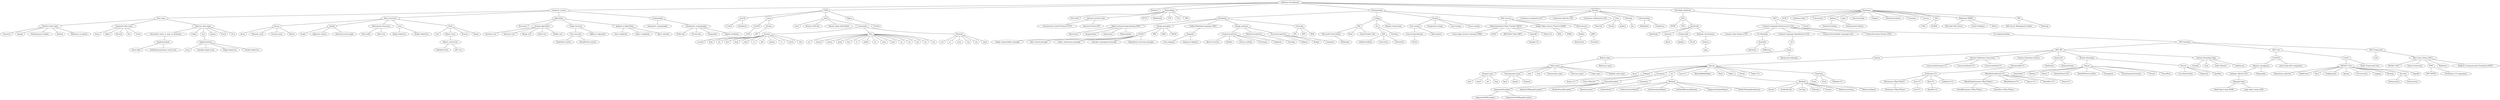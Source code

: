 graph expertise {

    software_development[label="Software development"]
    software_development -- computer_science
    software_development -- unix
    software_development -- windows
    software_development -- networking
    software_development -- programming
    software_development -- devops
    software_development -- developer_platforms
    software_development -- databases

    computer_science[label="Computer science"]
    computer_science -- data_types
    computer_science -- data_structures
    computer_science -- algorithms
    computer_science -- cryptography

    data_types[label="Data types"]
    data_types -- primitive_data_types
    data_types -- composite_data_types
    data_types -- abstract_data_types

    primitive_data_types[label="Primitive data types"]
    primitive_data_types -- character
    primitive_data_types -- integer
    primitive_data_types -- primitive_data_types_flpn
    primitive_data_types -- boolean
    primitive_data_types -- reference

    character[label="Character"]
    integer[label="Integer"]
    primitive_data_types_flpn[label="Floating-point number"]
    boolean[label="Boolean"]
    reference[label="Reference or pointer"]

    composite_data_types[label="Composite data types"]
    composite_data_types -- cdt_array
    composite_data_types -- cdt_object
    composite_data_types -- cdt_record
    composite_data_types -- cdt_set
    composite_data_types -- cdt_union

    cdt_array[label="Array"]
    cdt_object[label="Object"]
    cdt_record[label="Record"]
    cdt_set[label="Set"]
    cdt_union[label="Union"]

    abstract_data_types[label="Abstract data types"]
    abstract_data_types -- associative_array
    abstract_data_types -- adt_graph
    abstract_data_types -- adt_list
    abstract_data_types -- adt_queue
    abstract_data_types -- adt_stack
    abstract_data_types -- adt_tree

    associative_array[label="Associative array, or map, or dictionary"]
    associative_array -- aa_implementation
    
    aa_implementation[label="Implementation"]
    aa_implementation -- aa_implementation_hash_table
    aa_implementation -- aa_implementation_self_balancing_binary_search_tree
    
    aa_implementation_hash_table[label="Hash table"]
    aa_implementation_self_balancing_binary_search_tree[label="Self-balancing binary search tree"]

    adt_list[label="List"]
    adt_list -- adt_list_implementation

    adt_list_implementation[label="Implementation"]
    adt_list_implementation -- adt_list_implementation_array
    adt_list_implementation -- adt_list_implementation_vla
    adt_list_implementation -- adt_list_implementation_sll
    adt_list_implementation -- adt_list_implementation_dll

    adt_list_implementation_array[label="Array"]
    adt_list_implementation_vla[label="Variable length array"]
    adt_list_implementation_sll[label="Singly linked list"]
    adt_list_implementation_dll[label="Doubly linked list"]

    adt_stack[label="Stack"]
    adt_queue[label="Queue"]
    adt_tree[label="Tree"]
    adt_graph[label="Graph"]

    data_structures[label="Data structures"]
    data_structures -- arrays
    data_structures -- graphs
    data_structures -- hash_based_structures
    data_structures -- lists
    data_structures -- trees

    arrays[label="Arrays"]
    arrays -- array
    arrays -- dynamic_array
    arrays -- circular_buffer
    arrays -- matrix

    array[label="Array"]
    dynamic_array[label="Dynamic array"]
    circular_buffer[label="Circular array"]
    matrix[label="Matrix"]
    
    graphs[label="Graphs"]
    graphs -- _graph
    graphs -- adjacency_matrix
    graphs -- directed_acyclic_graph

    _graph[label="Graph"]
    adjacency_matrix[label="Adjacency matrix"]
    directed_acyclic_graph[label="Directed acyclic graph"]

    hash_based_structures[label="Hash-based structures"]
    hash_based_structures -- hash_table
    hash_based_structures -- hash_tree

    hash_table[label="Hash table"]
    hash_tree[label="Hash tree"]

    lists[label="Lists"]
    lists -- singly_ll
    lists -- doubly_ll

    singly_ll[label="Singly linked list"]
    doubly_ll[label="Doubly linked list"]

    trees[label="Trees"]
    trees -- tree
    trees -- binary_trees
    trees -- b_trees
    trees -- heaps

    tree[label="Tree"]
    binary_trees[label="Binary trees"]
    binary_trees -- binary_search_trees

    binary_search_trees[label="Binary search tree"]

    binary_search_trees -- red_black_tree
    binary_search_trees -- avl_tree

    red_black_tree[label="Red-black tree"]
    avl_tree[label="AVL tree"]

    b_trees[label="B-trees"]
    heaps[label="Heaps"]

    algorithms[label="Algorithms"]
    algorithms -- recursion
    algorithms -- sorting_algorithms
    recursion[label="Recursion"]

    sorting_algorithms[label="Sorting algorithms"]
    sorting_algorithms -- insertion_sort
    sorting_algorithms -- selection_sort
    sorting_algorithms -- merge_sort
    sorting_algorithms -- quick_sort
    sorting_algorithms -- bubble_sort

    insertion_sort[label="Insertion sort"]
    selection_sort[label="Selection sort"]
    merge_sort[label="Merge sort"]
    quick_sort[label="Quick sort"]
    bubble_sort[label="Bubble sort"]

    algorithms -- graph_traversal

    graph_traversal[label="Graph traversal"]
    graph_traversal -- tree_traversal
    graph_traversal -- dijkstra

    tree_traversal[label="Tree traversal"]
    tree_traversal -- depth_first_search
    tree_traversal -- breadth_first_search
    depth_first_search[label="Depth-first search"]
    breadth_first_search[label="Breadth-frist search"]

    dijkstra[label="Dijkstra's algorithm"]

    algorithms -- analysis_of_algorithms
    analysis_of_algorithms[label="Analysis of algorithms"]

    analysis_of_algorithms -- time_complexity
    analysis_of_algorithms -- space_complexity
    analysis_of_algorithms -- big_o_notation

    time_complexity[label="Time complexity"]
    space_complexity[label="Space complexity"]
    big_o_notation[label="Big O notation"]

    cryptography[label="Cryptography"]
    cryptography -- symmetric_cryptography
    cryptography -- asymmetric_cryptography

    symmetric_cryptography[label="Symmetric cryptography"]
    asymmetric_cryptography[label="Asymmetric cryptography"]
    asymmetric_cryptography -- public_key
    asymmetric_cryptography -- private_key
    asymmetric_cryptography -- fingerprint
    asymmetric_cryptography -- digital_certificate
    
    public_key[label="Public key"]
    private_key[label="Private key"]
    fingerprint[label="Fingerprint"]
    digital_certificate[label="Digital certificate"]
    
    unix[label="UNIX"]
    unix -- macos
    unix -- linux
    unix -- shell
    unix -- nginx

    macos[label="macOS"]
    macos -- zsh
    macos -- homebrew

    zsh[label="Z shell"]
    homebrew[label="Homebrew"]

    linux[label="Linux"]
    linux -- centos
    linux -- ubuntu

    centos[label="CentOS"]
    centos -- yum
    yum[label="YUM"]

    ubuntu[label="Ubuntu"]
    ubuntu -- apt

    apt[label="APT"]

    shell[label="shell"]
    shell -- tmux
    shell -- sh
    shell -- bash
    shell -- shell_commands

    shell_commands[label="Commands"]

    shell_commands -- sc_system
    shell_commands -- sc_files
    shell_commands -- sc_network

    sc_system[label="System"]

    sc_system -- crontab
    sc_system -- date
    sc_system -- du
    sc_system -- free
    sc_system -- htop
    sc_system -- sudo
    sc_system -- su
    sc_system -- kill
    sc_system -- uptime
    sc_system -- w
    sc_system -- watch
    sc_system -- who

    sc_files[label="Files"]
    sc_files -- cat
    sc_files -- chmod
    sc_files -- chown
    sc_files -- grep
    sc_files -- less
    sc_files -- ls
    sc_files -- mkdir
    sc_files -- mv
    sc_files -- nano
    sc_files -- pwd
    sc_files -- rg
    sc_files -- rm
    sc_files -- tail
    sc_files -- tar
    sc_files -- vim

    sc_network[label="Network"]

    sc_network -- curl
    sc_network -- nc
    sc_network -- rsync
    sc_network -- scp
    sc_network -- shell_ssh
    sc_network -- wget
 
    shell_ssh[label="ssh"]

    sh[label="Bourne shell (sh)"]
    bash[label="Bourne again shell (bash)"]

    nginx[label="Nginx"]
    nginx -- certbot

    certbot[label="Certbot"]

    windows[label="Windows"]
    networking[label="Networking"]
    networking -- osi
    networking -- internet_protocol_suite
    networking -- http
    networking -- websocket
    networking -- ftp
    networking -- tls
    networking -- ssh

    osi[label="OSI model"]
    internet_protocol_suite[label="Internet protocol suite"]
    internet_protocol_suite -- tcp
    internet_protocol_suite -- ip
    
    tcp[label="Transmission Control Protocol (TCP)"]

    ip[label="Internet Protocol (IP)"]

    http[label="HTTP"]    
    websocket[label="WebSocket"]
    ftp[label="FTP"]
    tls[label="TLS"]
    ssh[label="SSH"]

    designing[label="Designing"]
    designing -- oop
    designing -- design_principles
    designing -- uml
    designing -- design_patterns
    designing -- licensing

    oop[label="Object-oriented programming (OOP)"]
    oop -- abstraction
    oop -- incapsulation
    oop -- inheritance
    oop -- polymorphism
    abstraction[label="Abstraction"]
    incapsulation[label="Incapsulation"]
    inheritance[label="Inheritance"]
    polymorphism[label="Polymorphism"]

    design_principles[label="Design principles"]
    design_principles -- solid
    design_principles -- dry
    design_principles -- kiss
    design_principles -- yagni
    
    solid[label="SOLID"]
    dry[label="DRY"]
    kiss[label="KISS"]
    yagni[label="YAGNI"]

    solid -- solid_s
    solid -- solid_o
    solid -- solid_l
    solid -- solid_i
    solid -- solid_d

    solid_s[label="Single responsibility principle"]
    solid_o[label="Open–closed principle"]
    solid_l[label="Liskov substitution principle"]
    solid_i[label="Interface segregation principle"]
    solid_d[label="Dependency inversion principle"]

    design_patterns[label="Design patterns"]
    design_patterns -- creational_patterns
    design_patterns -- behavioral_patterns
    design_patterns -- structural_patterns

    creational_patterns[label="Creational patterns"]
    creational_patterns -- abstract_factory
    creational_patterns -- builder
    creational_patterns -- factory_method
    creational_patterns -- prototype
    creational_patterns -- singleton

    abstract_factory[label="Abstract factory"]
    builder[label="Builder"]
    factory_method[label="Factory method"]
    prototype[label="Prototype"]
    singleton[label="Singleton"]

    structural_patterns[label="Structural patterns"]
    structural_patterns -- adapter
    structural_patterns -- bridge
    structural_patterns -- composite

    licensing[label="Licensing"]
    licensing -- gpl
    licensing -- mit
    licensing -- bsd

    gpl[label="GPL"]
    mit[label="MIT"]
    bsd[label="BSD"]

    adapter[label="Adapter"]
    bridge[label="Bridge"]
    composite[label="Composite"]
    behavioral_patterns[label="Behavioral patterns"]
    behavioral_patterns -- strategy

    strategy[label="Strategy"]

    uml[label="Unified Modeling Language (UML)"]
    uml -- diagrams
    
    diagrams[label="Diagrams"]
    diagrams -- class_diagram
    diagrams -- sequence_diagram

    class_diagram[label="Class diagram"]
    sequence_diagram[label="Sequence diagram"]

    programming[label="Programming"]
    programming -- designing
    programming -- coding
    programming -- testing
    programming -- web_services
    
    developer_platforms[label="Developer platforms"]
    developer_platforms -- web
    developer_platforms -- dot_net

    web[label="Web"]
    web -- html
    web -- css
    web -- javascript

    html[label="HTML"]
    css[label="CSS"]
    javascript[label="JavaScript"]
    javascript -- typescript
    javascript -- jslibraries
    javascript -- jsframeworks
    javascript -- jsruntime_environment

    jslibraries[label="Libraries"]
    jslibraries -- react

    react[label="React"]
    typescript[label="TypeScript"]
    
    jsframeworks[label="Frameworks"]
    jsframeworks -- angular
    jsframeworks -- extjs

    angular[label="Angular"]
    extjs[label="Ext JS"]
    jsruntime_environment[label="Runtime environment"]
    jsruntime_environment -- nodejs

    nodejs[label="Node.js"]
    nodejs -- npm

    npm[label="npm"]

    dot_net[label=".NET"]
    dot_net -- common_language_infrastructure
    dot_net -- nuget
    
    nuget[label="NuGet"]

    common_language_infrastructure[label="Common Language Infrastructure (CLI)"]
    common_language_infrastructure -- common_type_system
    common_language_infrastructure -- cli_metadata
    common_language_infrastructure -- common_language_specification
    common_language_infrastructure -- common_intermediate_language
    common_language_infrastructure -- virtual_execution_system
    common_language_infrastructure -- cli_implementations

    common_type_system[label="Common Type System (CTS)"]
    cli_metadata[label="CLI Metadata"]
    cli_metadata -- assembly

    assembly[label="Assembly"]
    assembly -- attributes
    assembly -- reflection

    attributes[label="Attributes"]
    reflection[label="Reflection"]

    virtual_execution_system[label="Virtual Execution System (VES)"]
    common_language_specification[label="Common Language Specification (CLS)"]
    common_language_specification -- csharp
    csharp[label="C#"]
    csharp -- cs_types

    cs_types[label="Types"]
    cs_types -- cs_built_in_types
    cs_types -- boxing_unboxing

    cs_built_in_types[label="Built-in types"]
    cs_built_in_types -- value_types
    cs_built_in_types -- reference_types

    value_types[label="Value types"]
    value_types -- integral_types
    value_types -- floating_point_types
    value_types -- bool
    value_types -- char
    value_types -- enumeration_types
    value_types -- structure_types
    value_types -- tuple_types
    value_types --nullable_value_types

    integral_types[label="Integral types"]
    integral_types -- byte
    integral_types -- short
    integral_types -- int
    integral_types -- long

    floating_point_types[label="Floating-point types"]
    floating_point_types -- float
    floating_point_types -- double
    floating_point_types -- decimal

    enumeration_types[label="Enumeration types"]
    structure_types[label="Structure types"]
    tuple_types[label="Tuple types"]
    nullable_value_types[label="Nullable value types"]

    reference_types[label="Reference types"]
    boxing_unboxing[label="Boxing and unboxing"]
    common_intermediate_language[label="Common Intermediate Language (CIL)"]

    cli_implementations[label="CLI implementations"]
    cli_implementations -- dot_net_standard

    dot_net_standard[label=".NET Standard"]
    dot_net_standard -- dot_net_api 
    dot_net_standard -- dot_net_core
    dot_net_standard -- dot_net_framework

    dot_net_api[label=".NET API"]
    dot_net_api -- system
    dot_net_api -- system_collections_concurrent
    dot_net_api -- system_collections_generic
    dot_net_api -- system_io
    dot_net_api -- system_threading
    dot_net_api -- system_threading_tasks

    system[label="System"]
    system -- system_classes

    system_classes[label="Classes"]
    system_classes -- system_array
    system_classes -- system_delegate
    system_classes -- system_exception
    system_classes -- system_gc
    system_classes -- system_lazy_t
    system_classes -- system_marshal_by_ref_object
    system_classes -- system_math
    system_classes -- system_object
    system_classes -- system_string
    system_classes -- system_tuple_t
    system_classes -- system_value_type

    system_array[label="Array"]
    system_delegate[label="Delegate"]
    system_delegate -- system_delegate_action_t
    system_delegate -- system_delegate_func_t
    system_delegate_action_t[label="Action<T>"]
    system_delegate_func_t[label="Func<TResult>"]

    system_exception[label="Exception"]
    system_exception -- system_exception_system_exception
    system_exception_system_exception[label="SystemException"]

    system_exception_system_exception -- argument_exception
    system_exception_system_exception -- index_out_of_range_exception
    system_exception_system_exception -- key_not_found_exception
    argument_exception[label="ArgumentException"]
    index_out_of_range_exception[label="IndexOutOfRangeException"]
    key_not_found_exception[label="KeyNotFoundException"]

    argument_exception -- argument_null_exception
    argument_exception -- argument_out_of_range_exception
    argument_null_exception[label="ArgumentNullException"]
    argument_out_of_range_exception[label="ArgumentOutOfRangeException"]

    system_gc[label="GC"]
    system_gc -- system_gc_properties
    system_gc -- system_gc_methods
    
    system_gc_properties[label="Properties"]
    system_gc_properties -- max_generation
    max_generation[label="MaxGeneration"]
    system_gc_methods[label="Methods"]
    system_gc_methods -- gc_collect
    system_gc_methods -- gc_collection_count
    system_gc_methods -- gc_get_generation
    system_gc_methods -- gc_get_total_memory
    system_gc_methods -- gc_suppress_finalize
    system_gc_methods -- gc_wait_for_pending_finalizers
    gc_collect[label="Collect(Int32)"]
    gc_collection_count[label="CollectionCount(Int32)"]
    gc_get_generation[label="GetGeneration(Object)"]
    gc_get_total_memory[label="GetTotalMemory(Boolean)"]
    gc_suppress_finalize[label="SuppressFinalize(Object)"]
    gc_wait_for_pending_finalizers[label="WaitForPendingFinalizers()"]

    system_lazy_t[label="Lazy<T>"]
    system_marshal_by_ref_object[label="MarshalByRefObject"]
    system_math[label="Math"]
    system_object[label="Object"]

    system_object -- system_object_methods
    system_object_methods[label="Methods"]

    system_object_methods -- equals
    system_object_methods -- get_hash_code
    system_object_methods -- get_type
    system_object_methods -- to_string
    system_object_methods -- finalize
    system_object_methods -- memberwise_clone
    system_object_methods -- reference_equals

    equals[label="Equals"]
    get_hash_code[label="GetHashCode"]
    get_type[label="GetType"]
    to_string[label="ToString"]
    finalize[label="Finalize"]
    memberwise_clone[label="MemberwiseClone"]
    reference_equals[label="ReferenceEquals"]
    system_string[label="String"]
    system_tuple_t[label="Tuple<T1>"]
    system_value_type[label="ValueType"]
    system_value_type -- value_type_enum
    system_value_type -- value_type_guid
    system_value_type -- value_type_nullable_t
    value_type_enum[label="Enum"]    
    value_type_guid[label="Guid"]
    value_type_nullable_t[label="Nullable<T>"]

    system_collections_concurrent[label="System.Collections.Concurrent"]
    system_collections_concurrent -- concurrent_dictionary
    system_collections_concurrent -- concurrent_queue
    system_collections_concurrent -- concurrent_stack
    concurrent_dictionary[label="ConcurrentDictionary<T>"]
    concurrent_queue[label="ConcurrentQueue<T>"]
    concurrent_stack[label="ConcurrentStack<T>"]

    system_collections_generic[label="System.Collections.Generic"]
    system_collections_generic -- i_enumerable_t
    i_enumerable_t -- i_collection_t
    i_enumerable_t -- i_read_only_collection_t

    i_enumerable_t[label="IEnumerable<T>"]
    i_collection_t[label="ICollection<T>"]
    i_read_only_collection_t[label="IReadOnlyCollection<T>"]
    i_read_only_collection_t -- i_read_only_dictionary_t
    i_read_only_collection_t -- i_read_only_list_t
    i_read_only_collection_t -- queue_t
    i_read_only_collection_t -- sorted_set_t
    i_read_only_collection_t -- stack_t

    i_read_only_dictionary_t[label="IReadOnlyDictionary<TKey,TValue>"]
    i_read_only_dictionary_t -- sorted_dictionary_t
    i_read_only_dictionary_t -- sorted_list_t
    sorted_dictionary_t[label="SortedDictionary<TKey,TValue>"]
    sorted_list_t[label="SortedList<TKey,TValue>"]
    i_read_only_list_t[label="IReadOnlyList<T>"]
    queue_t[label="Queue<T>"]
    sorted_set_t[label="SortedSet<T>"]
    stack_t[label="Stack<T>"]

    i_collection_t -- i_dictionary_t
    i_collection_t -- i_list_t
    i_collection_t -- i_set_t
    i_collection_t -- linked_list_t
    
    i_dictionary_t[label="IDictionary<TKey,TValue>"]
    i_dictionary_t -- dictionary_t
    dictionary_t[label="Dictionary<TKey,TValue>"]

    i_list_t[label="IList<T>"]
    i_list_t -- list_t
    list_t[label="List<T>"]

    i_set_t[label="ISet<T>"]
    i_set_t -- hash_set_t
    hash_set_t[label="HashSet<T>"]
    linked_list_t[label="LinkedList<T>"]

    system_io[label="System.IO"]
    system_io -- file_stream
    system_io -- memory_stream

    file_stream[label="FileStream"]
    memory_stream[label="MemoryStream"]

    system_threading[label="System.Threading"]
    system_threading -- system_threading_classes
    system_threading -- system_threading_structs

    system_threading_classes[label="Classes"]
    system_threading_classes -- interlocked
    system_threading_classes -- monitor
    system_threading_classes -- mutex
    system_threading_classes -- reader_writer_lock
    system_threading_classes -- reader_writer_lock_slim
    system_threading_classes -- semaphore	
    system_threading_classes -- synchronizationContext	
    system_threading_classes -- thread	
    system_threading_classes -- thread_pool	

    interlocked[label="Interlocked"]
    monitor[label="Monitor"]
    mutex[label="Mutex"]
    reader_writer_lock[label="ReaderWriterLock"]
    reader_writer_lock_slim[label="ReaderWriterLockSlim"]
    semaphore[label="Semaphore"]
    synchronizationContext	[label="SynchronizationContext"]
    thread[label="Thread"]
    thread_pool[label="ThreadPool"]

    system_threading_structs[label="Structs"]
    system_threading_structs -- threading_cancellation_token
    system_threading_structs -- spin_lock
    system_threading_structs -- spin_wait
    threading_cancellation_token[label="CancellationToken"]
    spin_lock[label="SpinLock"]
    spin_wait[label="SpinWait"]

    system_threading_tasks[label="System.Threading.Tasks"]
    system_threading_tasks -- tasks_parallel
    system_threading_tasks -- tasks_task
    system_threading_tasks -- tasks_task_t
    system_threading_tasks -- tasks_task_factory

    tasks_parallel[label="Parallel"]
    tasks_task[label="Task"]
    tasks_task_t[label="Task<TResult>"]
    tasks_task_factory[label="TaskFactory"]

    dot_net_core[label = ".NET Core"][label = ".NET Core"]
    dot_net_core -- core_crl
    dot_net_core -- corefx

    core_crl[label="CoreCLR"]
    core_crl -- memory_managment
    core_crl -- jit

    memory_managment[label="Memory managment"]
    memory_managment -- gc
    memory_managment -- idisposable

    gc[label="Garbage collector (GC)"]
    gc -- managed_heap

    managed_heap[label="Managed heap"]
    managed_heap -- soh
    managed_heap -- loh

    soh[label="Small object heap (SOH)"]
    loh[label="Large object heap (LOH)"]

    idisposable[label="IDisposable"]

    jit[label="Just-in-time (JIT) compilation"]
    corefx[label="CoreFx"]
    corefx -- asp_net_core
    corefx -- ef_core

    asp_net_core[label = "ASP.NET Core"]
    asp_net_core -- asp_net_core_dependency_injection
    asp_net_core -- asp_net_core_middleware
    asp_net_core -- asp_net_core_host
    asp_net_core -- asp_net_core_configuration
    asp_net_core -- asp_net_core_options
    asp_net_core -- asp_net_core_environments
    asp_net_core -- asp_net_core_logging
    asp_net_core -- asp_net_core_routing    
    asp_net_core -- asp_net_core_security
    asp_net_core -- signalr

    asp_net_core_dependency_injection[label="Dependency injection"]
    asp_net_core_middleware[label="Middleware"]
    asp_net_core_host[label="Host"]
    asp_net_core_configuration[label="Configuration"]
    asp_net_core_options[label="Options"]
    asp_net_core_environments[label="Environments"]
    asp_net_core_logging[label="Logging"]
    asp_net_core_routing[label="Routing"]
    asp_net_core_security[label="Security"]
    asp_net_core_security -- asp_net_core_authentication
    asp_net_core_security -- asp_net_core_authorization

    asp_net_core_authentication[label="Authenication"]
    asp_net_core_authorization[label="Authorization"]
    signalr[label="SignalR"]

    ef_core[label="Entity Framework Core"]

    dot_net_framework[label = ".NET Framework"]
    dot_net_framework -- clr
    dot_net_framework -- base_class_library

    clr[label="CLR"]
    base_class_library[label="Base Class Library (BCL)"]

    base_class_library -- asp_net_mvc
    base_class_library -- entity_framework
    base_class_library -- wpf
    base_class_library -- winforms
    base_class_library -- wcf

    asp_net_mvc[label="ASP.NET MVC"]
    entity_framework[label="Entity Framework"]
    wpf[label="WPF"]
    wpf -- wpf_mvvm
    wpf -- devexpress_wpf

    wpf_mvvm[label="WPF MVVM"]
    devexpress_wpf[label="DevExpress UI components"]
    winforms[label="WinForms"]
    wcf[label="Windows Communication Foundation (WCF)"]

    coding[label="Coding"]
    coding -- ide
    coding -- git
    coding -- regular_expressions

    ide[label="IDE"]
    ide -- visual_studio
    ide -- rider
    ide -- visual_studio_code

    visual_studio[label="Microsoft Visual Studio"]
    visual_studio -- resharper

    resharper[label="ReSharper"]

    rider[label="Rider"]
    visual_studio_code[label="Visual Studio Code"]

    git[label="Git"]
    git -- git_ide
    git -- gitflows

    git_ide[label="IDE"]
    git_ide -- github_desktop
    git_ide -- sourcetree
    git_ide -- tortoisegit

    regular_expressions[label="Regular expressions"]

    github_desktop[label="GitHub Desktop"]
    sourcetree[label="Sourcetree"]
    tortoisegit[label="TortoiseGit"]

    gitflows[label="Git flows"]

    testing[label="Testing"]
    testing -- unit_testing
    testing -- integration_testing
    testing -- load_testing
    testing -- stress_testing

    unit_testing[label="Unit testing"]
    unit_testing -- unit_testing_libs
    unit_testing -- mock_objects

    unit_testing_libs[label="Unit testing libraries"]
    unit_testing_libs -- nunit

    nunit[label="NUnit"]
    mock_objects[label="Mock objects"]

    integration_testing[label="Integration testing"]
    load_testing[label="Load testing"]
    stress_testing[label="Stress testing"]

    web_services[label="Web services"]
    web_services -- rest
    web_services -- soap
    web_services -- microservices
    rest[label="Representational State Transfer (REST)"]
    rest -- cors
    rest -- json
    rest -- jwt
    rest -- openapi
    rest -- oauth

    cors[label="Cross-origin resource sharing (CORS)"]
    json[label="JSON"]
    jwt[label="JSON Web Token (JWT)"]
    openapi[label="OpenAPI"]
    openapi -- swaggerui

    swaggerui[label="Swagger UI"]

    oauth[label="OAuth 2.0"]

    soap[label="Simple Object Access Protocol (SOAP)"]
    soap -- xml
    soap -- wsdl

    wsdl[label="WSDL"]

    xml[label="XML"]

    microservices[label="Microservices"]
    microservices -- docker
    microservices -- grpc

    docker[label="Docker"]
    docker -- kubernetes

    kubernetes[label="Kubernetes"]
    grpc[label="gRPC"]
    grpc -- protobuf

    protobuf[label="Protobuf"]
    
    devops[label="DevOps"]
    devops -- devops_ci
    devops -- devops_cdelivery
    devops -- devops_cdeployment
    devops -- ci_tools
    devops -- planning
    devops -- documenting

    devops_ci[label="Continuous integration (CI)"]
    devops_cdelivery[label="Continuous delivery (CD)"]
    devops_cdeployment[label="Continuous deployment (CD)"]
    ci_tools[label="Tools"]
    ci_tools -- teamcity
    ci_tools -- gitlab
    ci_tools -- jenkins

    teamcity[label="TeamCity"]
    gitlab[label="GitLab"]
    jenkins[label="Jenkins"]

    planning[label="Planning"]
    planning -- jira

    jira[label="Jira"]

    documenting[label="Documenting"]
    documenting -- markdown
    documenting -- confluence

    markdown[label="Markdown"]
    confluence[label="Confluence"]

    databases[label="Databases"]    
    databases -- acid
    databases -- isolation_levels
    databases -- transactions
    databases -- indexes
    databases -- joins
    databases -- execution_plan
    databases -- triggers
    databases -- stored_procedures
    databases -- functions
    databases -- cursors
    databases -- sql
    databases -- relational_dbms
    databases -- db_ide

    acid[label="ACID"]
    isolation_levels[label="Isolation levels"]
    transactions[label="Transactions"]
    triggers[label="Triggers"]
    indexes[label="Indexes"]
    indexes -- clustered_indexes
    indexes -- nonclustered_indexes

    joins[label="Joins"]
    execution_plan[label="Execution plan"]
    clustered_indexes[label="Clustered indexes"]
    nonclustered_indexes[label="Nonclustered indexes"]
    stored_procedures[label="Stored procedures"]
    functions[label="Functions"]
    cursors[label="Cursors"]
    sql[label="SQL"]
    sql -- t_sql
    sql -- plsql
    t_sql[label="T-SQL"]
    plsql[label="PL/SQL"]

    relational_dbms[label="Relational DBMS"]
    relational_dbms -- sql_server
    relational_dbms -- oracle_database
    relational_dbms -- sqlite
   
    sql_server[label="Microsoft SQL Server"]
    oracle_database[label="Oracle Database"]
    sqlite[label="SQLite"]

    db_ide[label="IDE"]
    db_ide -- ssms
    db_ide -- datagrip

    ssms[label="SQL Server Management Studio"]
    datagrip[label="DataGrip"]
}